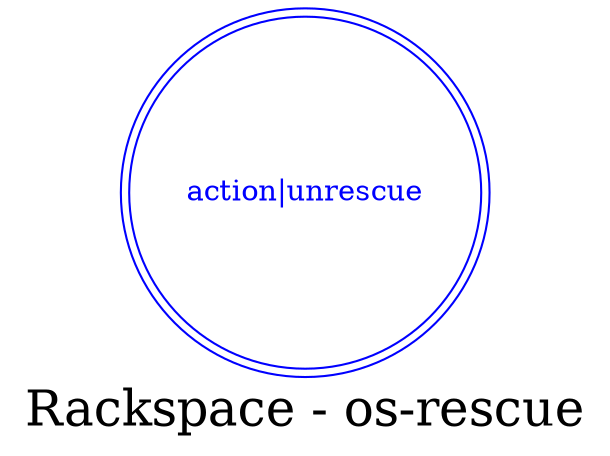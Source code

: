 digraph LexiconGraph {
graph[label="Rackspace - os-rescue", fontsize=24]
splines=true
"action|unrescue" [color=blue, fontcolor=blue, shape=doublecircle]
}
